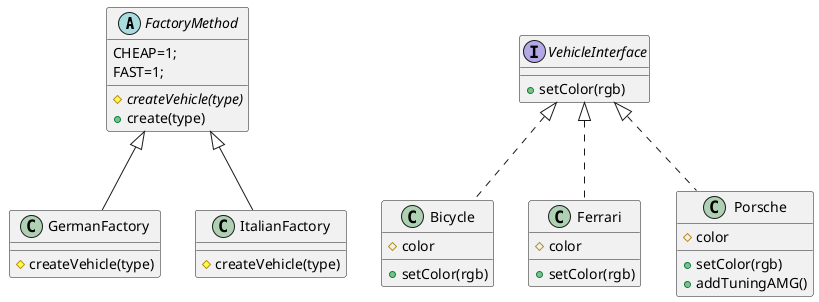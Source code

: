 @startuml
abstract class FactoryMethod{
    CHEAP=1;
    FAST=1;
    # {abstract}  createVehicle(type)
    + create(type)
}

class GermanFactory extends FactoryMethod{
    # createVehicle(type)
}

class ItalianFactory extends FactoryMethod{
    # createVehicle(type)
}

interface VehicleInterface {
    + setColor(rgb)
}

class Bicycle implements VehicleInterface{
    # color
    + setColor(rgb)
}

class Ferrari implements VehicleInterface{
    # color
    + setColor(rgb)
}

class Porsche implements VehicleInterface{
    # color
    + setColor(rgb)
    + addTuningAMG()
}
@enduml